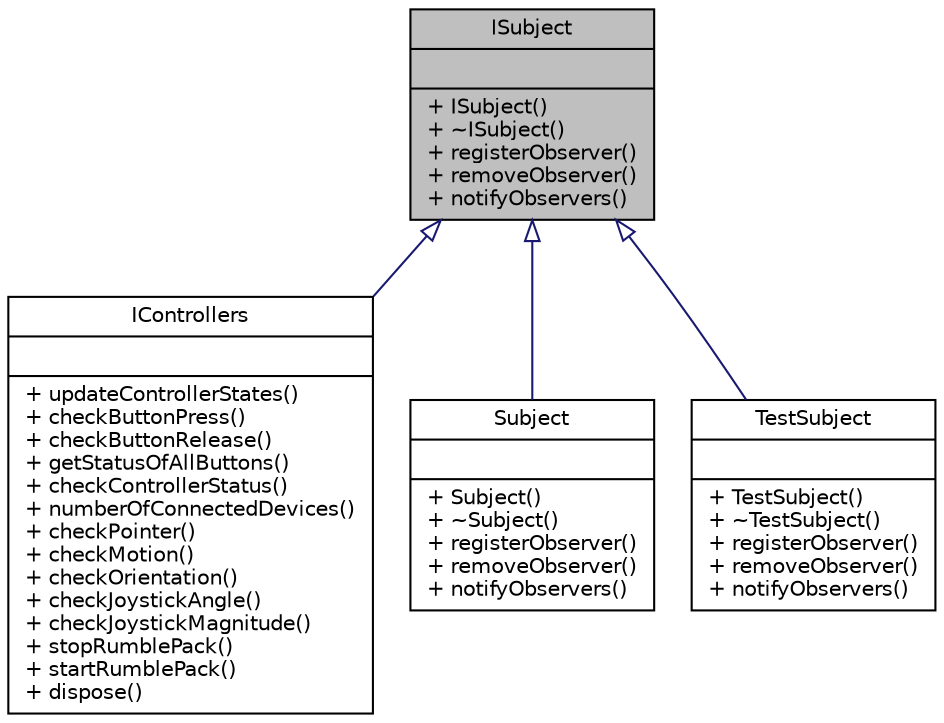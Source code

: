 digraph "ISubject"
{
 // LATEX_PDF_SIZE
  edge [fontname="Helvetica",fontsize="10",labelfontname="Helvetica",labelfontsize="10"];
  node [fontname="Helvetica",fontsize="10",shape=record];
  Node1 [label="{ISubject\n||+ ISubject()\l+ ~ISubject()\l+ registerObserver()\l+ removeObserver()\l+ notifyObservers()\l}",height=0.2,width=0.4,color="black", fillcolor="grey75", style="filled", fontcolor="black",tooltip=" "];
  Node1 -> Node2 [dir="back",color="midnightblue",fontsize="10",style="solid",arrowtail="onormal",fontname="Helvetica"];
  Node2 [label="{IControllers\n||+ updateControllerStates()\l+ checkButtonPress()\l+ checkButtonRelease()\l+ getStatusOfAllButtons()\l+ checkControllerStatus()\l+ numberOfConnectedDevices()\l+ checkPointer()\l+ checkMotion()\l+ checkOrientation()\l+ checkJoystickAngle()\l+ checkJoystickMagnitude()\l+ stopRumblePack()\l+ startRumblePack()\l+ dispose()\l}",height=0.2,width=0.4,color="black", fillcolor="white", style="filled",URL="$class_i_controllers.html",tooltip=" "];
  Node1 -> Node3 [dir="back",color="midnightblue",fontsize="10",style="solid",arrowtail="onormal",fontname="Helvetica"];
  Node3 [label="{Subject\n||+ Subject()\l+ ~Subject()\l+ registerObserver()\l+ removeObserver()\l+ notifyObservers()\l}",height=0.2,width=0.4,color="black", fillcolor="white", style="filled",URL="$class_subject.html",tooltip=" "];
  Node1 -> Node4 [dir="back",color="midnightblue",fontsize="10",style="solid",arrowtail="onormal",fontname="Helvetica"];
  Node4 [label="{TestSubject\n||+ TestSubject()\l+ ~TestSubject()\l+ registerObserver()\l+ removeObserver()\l+ notifyObservers()\l}",height=0.2,width=0.4,color="black", fillcolor="white", style="filled",URL="$class_test_subject.html",tooltip="This is the test subject object used to test the observer pattern."];
}
